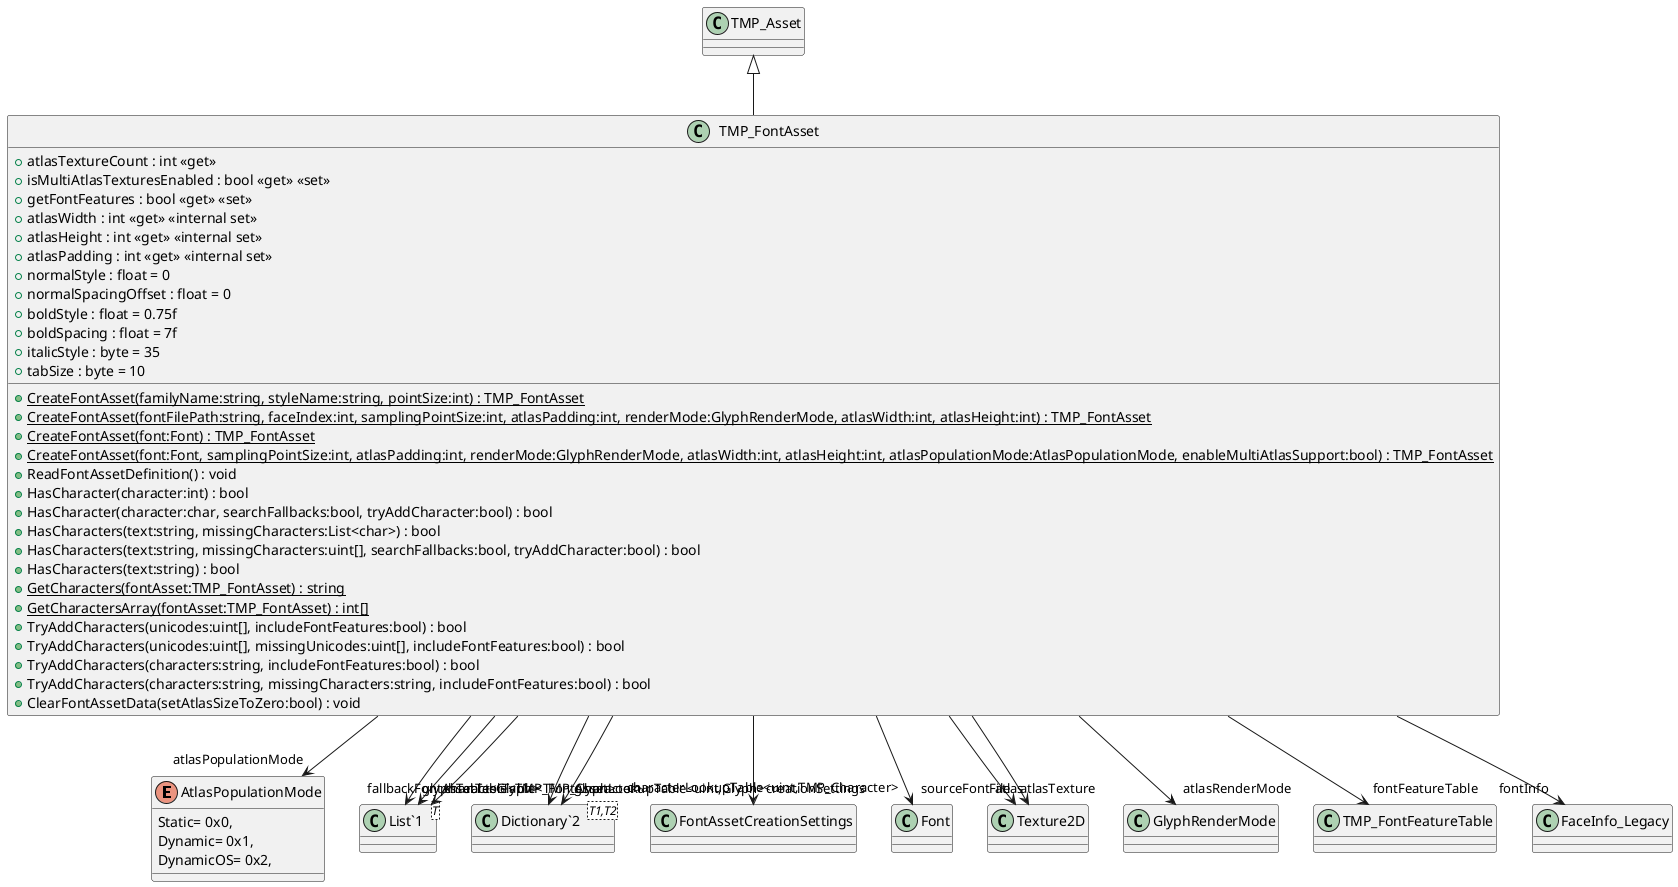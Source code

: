 @startuml
enum AtlasPopulationMode {
    Static= 0x0,
    Dynamic= 0x1,
    DynamicOS= 0x2,
}
class TMP_FontAsset {
    + atlasTextureCount : int <<get>>
    + isMultiAtlasTexturesEnabled : bool <<get>> <<set>>
    + getFontFeatures : bool <<get>> <<set>>
    + atlasWidth : int <<get>> <<internal set>>
    + atlasHeight : int <<get>> <<internal set>>
    + atlasPadding : int <<get>> <<internal set>>
    + normalStyle : float = 0
    + normalSpacingOffset : float = 0
    + boldStyle : float = 0.75f
    + boldSpacing : float = 7f
    + italicStyle : byte = 35
    + tabSize : byte = 10
    + {static} CreateFontAsset(familyName:string, styleName:string, pointSize:int) : TMP_FontAsset
    + {static} CreateFontAsset(fontFilePath:string, faceIndex:int, samplingPointSize:int, atlasPadding:int, renderMode:GlyphRenderMode, atlasWidth:int, atlasHeight:int) : TMP_FontAsset
    + {static} CreateFontAsset(font:Font) : TMP_FontAsset
    + {static} CreateFontAsset(font:Font, samplingPointSize:int, atlasPadding:int, renderMode:GlyphRenderMode, atlasWidth:int, atlasHeight:int, atlasPopulationMode:AtlasPopulationMode, enableMultiAtlasSupport:bool) : TMP_FontAsset
    + ReadFontAssetDefinition() : void
    + HasCharacter(character:int) : bool
    + HasCharacter(character:char, searchFallbacks:bool, tryAddCharacter:bool) : bool
    + HasCharacters(text:string, missingCharacters:List<char>) : bool
    + HasCharacters(text:string, missingCharacters:uint[], searchFallbacks:bool, tryAddCharacter:bool) : bool
    + HasCharacters(text:string) : bool
    + {static} GetCharacters(fontAsset:TMP_FontAsset) : string
    + {static} GetCharactersArray(fontAsset:TMP_FontAsset) : int[]
    + TryAddCharacters(unicodes:uint[], includeFontFeatures:bool) : bool
    + TryAddCharacters(unicodes:uint[], missingUnicodes:uint[], includeFontFeatures:bool) : bool
    + TryAddCharacters(characters:string, includeFontFeatures:bool) : bool
    + TryAddCharacters(characters:string, missingCharacters:string, includeFontFeatures:bool) : bool
    + ClearFontAssetData(setAtlasSizeToZero:bool) : void
}
class "List`1"<T> {
}
class "Dictionary`2"<T1,T2> {
}
TMP_Asset <|-- TMP_FontAsset
TMP_FontAsset --> "creationSettings" FontAssetCreationSettings
TMP_FontAsset --> "sourceFontFile" Font
TMP_FontAsset --> "atlasPopulationMode" AtlasPopulationMode
TMP_FontAsset --> "glyphTable<Glyph>" "List`1"
TMP_FontAsset --> "glyphLookupTable<uint,Glyph>" "Dictionary`2"
TMP_FontAsset --> "characterTable<TMP_Character>" "List`1"
TMP_FontAsset --> "characterLookupTable<uint,TMP_Character>" "Dictionary`2"
TMP_FontAsset --> "atlasTexture" Texture2D
TMP_FontAsset --> "atlasRenderMode" GlyphRenderMode
TMP_FontAsset --> "fontFeatureTable" TMP_FontFeatureTable
TMP_FontAsset --> "fallbackFontAssetTable<TMP_FontAsset>" "List`1"
TMP_FontAsset --> "fontInfo" FaceInfo_Legacy
TMP_FontAsset --> "atlas" Texture2D
@enduml
